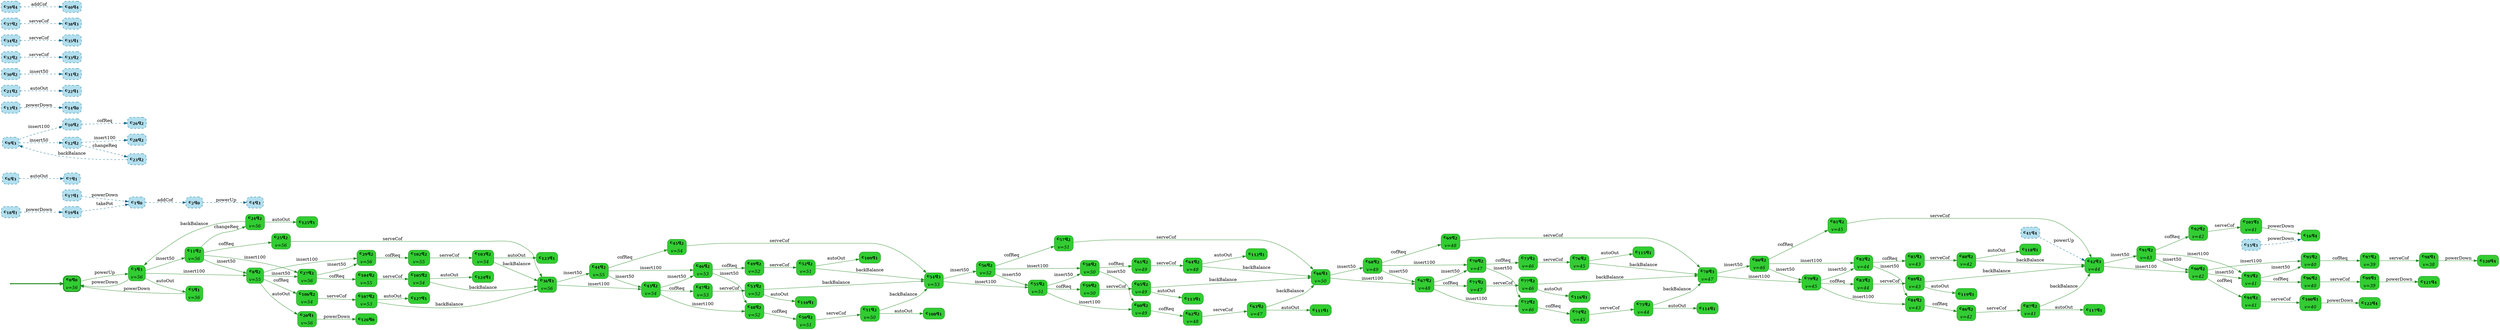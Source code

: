 digraph g {

	rankdir="LR"

	__invisible__[shape="point", color="forestgreen"]
	c0q0[label=<<b>c<sub>0</sub>q<sub>0</sub></b><br/><br/><i>v=56</i>>, shape="box", style="rounded, filled", fillcolor="limegreen", color="forestgreen", penwidth=3] // Initial
	c3q3[label=<<b>c<sub>3</sub>q<sub>3</sub></b><br/><br/><i>v=56</i>>, shape="box", style="rounded, filled", fillcolor="limegreen", color="forestgreen"]
	c5q1[label=<<b>c<sub>5</sub>q<sub>1</sub></b><br/><br/><i>v=56</i>>, shape="box", style="rounded, filled", fillcolor="limegreen", color="forestgreen"]
	c8q2[label=<<b>c<sub>8</sub>q<sub>2</sub></b><br/><br/><i>v=55</i>>, shape="box", style="rounded, filled", fillcolor="limegreen", color="forestgreen"]
	c20q1[label=<<b>c<sub>20</sub>q<sub>1</sub></b><br/><br/><i>v=56</i>>, shape="box", style="rounded, filled", fillcolor="limegreen", color="forestgreen"]
	c126q0[label=<<b>c<sub>126</sub>q<sub>0</sub></b>>, shape="box", style="rounded, filled", fillcolor="limegreen", color="forestgreen"]
	c106q2[label=<<b>c<sub>106</sub>q<sub>2</sub></b><br/><br/><i>v=54</i>>, shape="box", style="rounded, filled", fillcolor="limegreen", color="forestgreen"]
	c107q2[label=<<b>c<sub>107</sub>q<sub>2</sub></b><br/><br/><i>v=53</i>>, shape="box", style="rounded, filled", fillcolor="limegreen", color="forestgreen"]
	c127q1[label=<<b>c<sub>127</sub>q<sub>1</sub></b>>, shape="box", style="rounded, filled", fillcolor="limegreen", color="forestgreen"]
	c36q3[label=<<b>c<sub>36</sub>q<sub>3</sub></b><br/><br/><i>v=56</i>>, shape="box", style="rounded, filled", fillcolor="limegreen", color="forestgreen"]
	c43q2[label=<<b>c<sub>43</sub>q<sub>2</sub></b><br/><br/><i>v=54</i>>, shape="box", style="rounded, filled", fillcolor="limegreen", color="forestgreen"]
	c47q2[label=<<b>c<sub>47</sub>q<sub>2</sub></b><br/><br/><i>v=53</i>>, shape="box", style="rounded, filled", fillcolor="limegreen", color="forestgreen"]
	c53q2[label=<<b>c<sub>53</sub>q<sub>2</sub></b><br/><br/><i>v=52</i>>, shape="box", style="rounded, filled", fillcolor="limegreen", color="forestgreen"]
	c110q1[label=<<b>c<sub>110</sub>q<sub>1</sub></b>>, shape="box", style="rounded, filled", fillcolor="limegreen", color="forestgreen"]
	c54q3[label=<<b>c<sub>54</sub>q<sub>3</sub></b><br/><br/><i>v=53</i>>, shape="box", style="rounded, filled", fillcolor="limegreen", color="forestgreen"]
	c55q2[label=<<b>c<sub>55</sub>q<sub>2</sub></b><br/><br/><i>v=51</i>>, shape="box", style="rounded, filled", fillcolor="limegreen", color="forestgreen"]
	c59q2[label=<<b>c<sub>59</sub>q<sub>2</sub></b><br/><br/><i>v=50</i>>, shape="box", style="rounded, filled", fillcolor="limegreen", color="forestgreen"]
	c65q2[label=<<b>c<sub>65</sub>q<sub>2</sub></b><br/><br/><i>v=49</i>>, shape="box", style="rounded, filled", fillcolor="limegreen", color="forestgreen"]
	c113q1[label=<<b>c<sub>113</sub>q<sub>1</sub></b>>, shape="box", style="rounded, filled", fillcolor="limegreen", color="forestgreen"]
	c66q3[label=<<b>c<sub>66</sub>q<sub>3</sub></b><br/><br/><i>v=50</i>>, shape="box", style="rounded, filled", fillcolor="limegreen", color="forestgreen"]
	c67q2[label=<<b>c<sub>67</sub>q<sub>2</sub></b><br/><br/><i>v=48</i>>, shape="box", style="rounded, filled", fillcolor="limegreen", color="forestgreen"]
	c71q2[label=<<b>c<sub>71</sub>q<sub>2</sub></b><br/><br/><i>v=47</i>>, shape="box", style="rounded, filled", fillcolor="limegreen", color="forestgreen"]
	c77q2[label=<<b>c<sub>77</sub>q<sub>2</sub></b><br/><br/><i>v=46</i>>, shape="box", style="rounded, filled", fillcolor="limegreen", color="forestgreen"]
	c116q1[label=<<b>c<sub>116</sub>q<sub>1</sub></b>>, shape="box", style="rounded, filled", fillcolor="limegreen", color="forestgreen"]
	c78q3[label=<<b>c<sub>78</sub>q<sub>3</sub></b><br/><br/><i>v=47</i>>, shape="box", style="rounded, filled", fillcolor="limegreen", color="forestgreen"]
	c79q2[label=<<b>c<sub>79</sub>q<sub>2</sub></b><br/><br/><i>v=45</i>>, shape="box", style="rounded, filled", fillcolor="limegreen", color="forestgreen"]
	c83q2[label=<<b>c<sub>83</sub>q<sub>2</sub></b><br/><br/><i>v=44</i>>, shape="box", style="rounded, filled", fillcolor="limegreen", color="forestgreen"]
	c89q2[label=<<b>c<sub>89</sub>q<sub>2</sub></b><br/><br/><i>v=43</i>>, shape="box", style="rounded, filled", fillcolor="limegreen", color="forestgreen"]
	c119q1[label=<<b>c<sub>119</sub>q<sub>1</sub></b>>, shape="box", style="rounded, filled", fillcolor="limegreen", color="forestgreen"]
	c42q3[label=<<b>c<sub>42</sub>q<sub>3</sub></b><br/><br/><i>v=44</i>>, shape="box", style="rounded, filled", fillcolor="limegreen", color="forestgreen"]
	c90q2[label=<<b>c<sub>90</sub>q<sub>2</sub></b><br/><br/><i>v=42</i>>, shape="box", style="rounded, filled", fillcolor="limegreen", color="forestgreen"]
	c94q2[label=<<b>c<sub>94</sub>q<sub>2</sub></b><br/><br/><i>v=41</i>>, shape="box", style="rounded, filled", fillcolor="limegreen", color="forestgreen"]
	c100q1[label=<<b>c<sub>100</sub>q<sub>1</sub></b><br/><br/><i>v=40</i>>, shape="box", style="rounded, filled", fillcolor="limegreen", color="forestgreen"]
	c122q4[label=<<b>c<sub>122</sub>q<sub>4</sub></b>>, shape="box", style="rounded, filled", fillcolor="limegreen", color="forestgreen"]
	c95q2[label=<<b>c<sub>95</sub>q<sub>2</sub></b><br/><br/><i>v=40</i>>, shape="box", style="rounded, filled", fillcolor="limegreen", color="forestgreen"]
	c97q2[label=<<b>c<sub>97</sub>q<sub>2</sub></b><br/><br/><i>v=39</i>>, shape="box", style="rounded, filled", fillcolor="limegreen", color="forestgreen"]
	c98q1[label=<<b>c<sub>98</sub>q<sub>1</sub></b><br/><br/><i>v=38</i>>, shape="box", style="rounded, filled", fillcolor="limegreen", color="forestgreen"]
	c120q4[label=<<b>c<sub>120</sub>q<sub>4</sub></b>>, shape="box", style="rounded, filled", fillcolor="limegreen", color="forestgreen"]
	c93q2[label=<<b>c<sub>93</sub>q<sub>2</sub></b><br/><br/><i>v=41</i>>, shape="box", style="rounded, filled", fillcolor="limegreen", color="forestgreen"]
	c96q2[label=<<b>c<sub>96</sub>q<sub>2</sub></b><br/><br/><i>v=40</i>>, shape="box", style="rounded, filled", fillcolor="limegreen", color="forestgreen"]
	c99q1[label=<<b>c<sub>99</sub>q<sub>1</sub></b><br/><br/><i>v=39</i>>, shape="box", style="rounded, filled", fillcolor="limegreen", color="forestgreen"]
	c121q4[label=<<b>c<sub>121</sub>q<sub>4</sub></b>>, shape="box", style="rounded, filled", fillcolor="limegreen", color="forestgreen"]
	c91q2[label=<<b>c<sub>91</sub>q<sub>2</sub></b><br/><br/><i>v=43</i>>, shape="box", style="rounded, filled", fillcolor="limegreen", color="forestgreen"]
	c92q2[label=<<b>c<sub>92</sub>q<sub>2</sub></b><br/><br/><i>v=42</i>>, shape="box", style="rounded, filled", fillcolor="limegreen", color="forestgreen"]
	c101q1[label=<<b>c<sub>101</sub>q<sub>1</sub></b><br/><br/><i>v=41</i>>, shape="box", style="rounded, filled", fillcolor="limegreen", color="forestgreen"]
	c16q4[label=<<b>c<sub>16</sub>q<sub>4</sub></b>>, shape="box", style="rounded, filled", fillcolor="limegreen", color="forestgreen"]
	c84q2[label=<<b>c<sub>84</sub>q<sub>2</sub></b><br/><br/><i>v=43</i>>, shape="box", style="rounded, filled", fillcolor="limegreen", color="forestgreen"]
	c86q2[label=<<b>c<sub>86</sub>q<sub>2</sub></b><br/><br/><i>v=42</i>>, shape="box", style="rounded, filled", fillcolor="limegreen", color="forestgreen"]
	c87q2[label=<<b>c<sub>87</sub>q<sub>2</sub></b><br/><br/><i>v=41</i>>, shape="box", style="rounded, filled", fillcolor="limegreen", color="forestgreen"]
	c117q1[label=<<b>c<sub>117</sub>q<sub>1</sub></b>>, shape="box", style="rounded, filled", fillcolor="limegreen", color="forestgreen"]
	c82q2[label=<<b>c<sub>82</sub>q<sub>2</sub></b><br/><br/><i>v=44</i>>, shape="box", style="rounded, filled", fillcolor="limegreen", color="forestgreen"]
	c85q2[label=<<b>c<sub>85</sub>q<sub>2</sub></b><br/><br/><i>v=43</i>>, shape="box", style="rounded, filled", fillcolor="limegreen", color="forestgreen"]
	c88q2[label=<<b>c<sub>88</sub>q<sub>2</sub></b><br/><br/><i>v=42</i>>, shape="box", style="rounded, filled", fillcolor="limegreen", color="forestgreen"]
	c118q1[label=<<b>c<sub>118</sub>q<sub>1</sub></b>>, shape="box", style="rounded, filled", fillcolor="limegreen", color="forestgreen"]
	c80q2[label=<<b>c<sub>80</sub>q<sub>2</sub></b><br/><br/><i>v=46</i>>, shape="box", style="rounded, filled", fillcolor="limegreen", color="forestgreen"]
	c81q2[label=<<b>c<sub>81</sub>q<sub>2</sub></b><br/><br/><i>v=45</i>>, shape="box", style="rounded, filled", fillcolor="limegreen", color="forestgreen"]
	c72q2[label=<<b>c<sub>72</sub>q<sub>2</sub></b><br/><br/><i>v=46</i>>, shape="box", style="rounded, filled", fillcolor="limegreen", color="forestgreen"]
	c74q2[label=<<b>c<sub>74</sub>q<sub>2</sub></b><br/><br/><i>v=45</i>>, shape="box", style="rounded, filled", fillcolor="limegreen", color="forestgreen"]
	c75q2[label=<<b>c<sub>75</sub>q<sub>2</sub></b><br/><br/><i>v=44</i>>, shape="box", style="rounded, filled", fillcolor="limegreen", color="forestgreen"]
	c114q1[label=<<b>c<sub>114</sub>q<sub>1</sub></b>>, shape="box", style="rounded, filled", fillcolor="limegreen", color="forestgreen"]
	c70q2[label=<<b>c<sub>70</sub>q<sub>2</sub></b><br/><br/><i>v=47</i>>, shape="box", style="rounded, filled", fillcolor="limegreen", color="forestgreen"]
	c73q2[label=<<b>c<sub>73</sub>q<sub>2</sub></b><br/><br/><i>v=46</i>>, shape="box", style="rounded, filled", fillcolor="limegreen", color="forestgreen"]
	c76q2[label=<<b>c<sub>76</sub>q<sub>2</sub></b><br/><br/><i>v=45</i>>, shape="box", style="rounded, filled", fillcolor="limegreen", color="forestgreen"]
	c115q1[label=<<b>c<sub>115</sub>q<sub>1</sub></b>>, shape="box", style="rounded, filled", fillcolor="limegreen", color="forestgreen"]
	c68q2[label=<<b>c<sub>68</sub>q<sub>2</sub></b><br/><br/><i>v=49</i>>, shape="box", style="rounded, filled", fillcolor="limegreen", color="forestgreen"]
	c69q2[label=<<b>c<sub>69</sub>q<sub>2</sub></b><br/><br/><i>v=48</i>>, shape="box", style="rounded, filled", fillcolor="limegreen", color="forestgreen"]
	c60q2[label=<<b>c<sub>60</sub>q<sub>2</sub></b><br/><br/><i>v=49</i>>, shape="box", style="rounded, filled", fillcolor="limegreen", color="forestgreen"]
	c62q2[label=<<b>c<sub>62</sub>q<sub>2</sub></b><br/><br/><i>v=48</i>>, shape="box", style="rounded, filled", fillcolor="limegreen", color="forestgreen"]
	c63q2[label=<<b>c<sub>63</sub>q<sub>2</sub></b><br/><br/><i>v=47</i>>, shape="box", style="rounded, filled", fillcolor="limegreen", color="forestgreen"]
	c111q1[label=<<b>c<sub>111</sub>q<sub>1</sub></b>>, shape="box", style="rounded, filled", fillcolor="limegreen", color="forestgreen"]
	c58q2[label=<<b>c<sub>58</sub>q<sub>2</sub></b><br/><br/><i>v=50</i>>, shape="box", style="rounded, filled", fillcolor="limegreen", color="forestgreen"]
	c61q2[label=<<b>c<sub>61</sub>q<sub>2</sub></b><br/><br/><i>v=49</i>>, shape="box", style="rounded, filled", fillcolor="limegreen", color="forestgreen"]
	c64q2[label=<<b>c<sub>64</sub>q<sub>2</sub></b><br/><br/><i>v=48</i>>, shape="box", style="rounded, filled", fillcolor="limegreen", color="forestgreen"]
	c112q1[label=<<b>c<sub>112</sub>q<sub>1</sub></b>>, shape="box", style="rounded, filled", fillcolor="limegreen", color="forestgreen"]
	c56q2[label=<<b>c<sub>56</sub>q<sub>2</sub></b><br/><br/><i>v=52</i>>, shape="box", style="rounded, filled", fillcolor="limegreen", color="forestgreen"]
	c57q2[label=<<b>c<sub>57</sub>q<sub>2</sub></b><br/><br/><i>v=51</i>>, shape="box", style="rounded, filled", fillcolor="limegreen", color="forestgreen"]
	c48q2[label=<<b>c<sub>48</sub>q<sub>2</sub></b><br/><br/><i>v=52</i>>, shape="box", style="rounded, filled", fillcolor="limegreen", color="forestgreen"]
	c50q2[label=<<b>c<sub>50</sub>q<sub>2</sub></b><br/><br/><i>v=51</i>>, shape="box", style="rounded, filled", fillcolor="limegreen", color="forestgreen"]
	c51q2[label=<<b>c<sub>51</sub>q<sub>2</sub></b><br/><br/><i>v=50</i>>, shape="box", style="rounded, filled", fillcolor="limegreen", color="forestgreen"]
	c108q1[label=<<b>c<sub>108</sub>q<sub>1</sub></b>>, shape="box", style="rounded, filled", fillcolor="limegreen", color="forestgreen"]
	c46q2[label=<<b>c<sub>46</sub>q<sub>2</sub></b><br/><br/><i>v=53</i>>, shape="box", style="rounded, filled", fillcolor="limegreen", color="forestgreen"]
	c49q2[label=<<b>c<sub>49</sub>q<sub>2</sub></b><br/><br/><i>v=52</i>>, shape="box", style="rounded, filled", fillcolor="limegreen", color="forestgreen"]
	c52q2[label=<<b>c<sub>52</sub>q<sub>2</sub></b><br/><br/><i>v=51</i>>, shape="box", style="rounded, filled", fillcolor="limegreen", color="forestgreen"]
	c109q1[label=<<b>c<sub>109</sub>q<sub>1</sub></b>>, shape="box", style="rounded, filled", fillcolor="limegreen", color="forestgreen"]
	c44q2[label=<<b>c<sub>44</sub>q<sub>2</sub></b><br/><br/><i>v=55</i>>, shape="box", style="rounded, filled", fillcolor="limegreen", color="forestgreen"]
	c45q2[label=<<b>c<sub>45</sub>q<sub>2</sub></b><br/><br/><i>v=54</i>>, shape="box", style="rounded, filled", fillcolor="limegreen", color="forestgreen"]
	c29q2[label=<<b>c<sub>29</sub>q<sub>2</sub></b><br/><br/><i>v=56</i>>, shape="box", style="rounded, filled", fillcolor="limegreen", color="forestgreen"]
	c102q2[label=<<b>c<sub>102</sub>q<sub>2</sub></b><br/><br/><i>v=55</i>>, shape="box", style="rounded, filled", fillcolor="limegreen", color="forestgreen"]
	c103q2[label=<<b>c<sub>103</sub>q<sub>2</sub></b><br/><br/><i>v=54</i>>, shape="box", style="rounded, filled", fillcolor="limegreen", color="forestgreen"]
	c123q1[label=<<b>c<sub>123</sub>q<sub>1</sub></b>>, shape="box", style="rounded, filled", fillcolor="limegreen", color="forestgreen"]
	c27q2[label=<<b>c<sub>27</sub>q<sub>2</sub></b><br/><br/><i>v=56</i>>, shape="box", style="rounded, filled", fillcolor="limegreen", color="forestgreen"]
	c104q2[label=<<b>c<sub>104</sub>q<sub>2</sub></b><br/><br/><i>v=55</i>>, shape="box", style="rounded, filled", fillcolor="limegreen", color="forestgreen"]
	c105q2[label=<<b>c<sub>105</sub>q<sub>2</sub></b><br/><br/><i>v=54</i>>, shape="box", style="rounded, filled", fillcolor="limegreen", color="forestgreen"]
	c124q1[label=<<b>c<sub>124</sub>q<sub>1</sub></b>>, shape="box", style="rounded, filled", fillcolor="limegreen", color="forestgreen"]
	c11q2[label=<<b>c<sub>11</sub>q<sub>2</sub></b><br/><br/><i>v=56</i>>, shape="box", style="rounded, filled", fillcolor="limegreen", color="forestgreen"]
	c24q2[label=<<b>c<sub>24</sub>q<sub>2</sub></b><br/><br/><i>v=56</i>>, shape="box", style="rounded, filled", fillcolor="limegreen", color="forestgreen"]
	c125q1[label=<<b>c<sub>125</sub>q<sub>1</sub></b>>, shape="box", style="rounded, filled", fillcolor="limegreen", color="forestgreen"]
	c25q2[label=<<b>c<sub>25</sub>q<sub>2</sub></b><br/><br/><i>v=56</i>>, shape="box", style="rounded, filled", fillcolor="limegreen", color="forestgreen"]
	c1q0[label=<<b>c<sub>1</sub>q<sub>0</sub></b>>, shape="box", style="rounded, filled, dashed", fillcolor="lightblue2", color="deepskyblue4"]
	c2q0[label=<<b>c<sub>2</sub>q<sub>0</sub></b>>, shape="box", style="rounded, filled, dashed", fillcolor="lightblue2", color="deepskyblue4"]
	c4q3[label=<<b>c<sub>4</sub>q<sub>3</sub></b>>, shape="box", style="rounded, filled, dashed", fillcolor="lightblue2", color="deepskyblue4"]
	c6q3[label=<<b>c<sub>6</sub>q<sub>3</sub></b>>, shape="box", style="rounded, filled, dashed", fillcolor="lightblue2", color="deepskyblue4"]
	c7q1[label=<<b>c<sub>7</sub>q<sub>1</sub></b>>, shape="box", style="rounded, filled, dashed", fillcolor="lightblue2", color="deepskyblue4"]
	c9q3[label=<<b>c<sub>9</sub>q<sub>3</sub></b>>, shape="box", style="rounded, filled, dashed", fillcolor="lightblue2", color="deepskyblue4"]
	c10q2[label=<<b>c<sub>10</sub>q<sub>2</sub></b>>, shape="box", style="rounded, filled, dashed", fillcolor="lightblue2", color="deepskyblue4"]
	c12q2[label=<<b>c<sub>12</sub>q<sub>2</sub></b>>, shape="box", style="rounded, filled, dashed", fillcolor="lightblue2", color="deepskyblue4"]
	c13q3[label=<<b>c<sub>13</sub>q<sub>3</sub></b>>, shape="box", style="rounded, filled, dashed", fillcolor="lightblue2", color="deepskyblue4"]
	c14q0[label=<<b>c<sub>14</sub>q<sub>0</sub></b>>, shape="box", style="rounded, filled, dashed", fillcolor="lightblue2", color="deepskyblue4"]
	c15q3[label=<<b>c<sub>15</sub>q<sub>3</sub></b>>, shape="box", style="rounded, filled, dashed", fillcolor="lightblue2", color="deepskyblue4"]
	c17q1[label=<<b>c<sub>17</sub>q<sub>1</sub></b>>, shape="box", style="rounded, filled, dashed", fillcolor="lightblue2", color="deepskyblue4"]
	c18q1[label=<<b>c<sub>18</sub>q<sub>1</sub></b>>, shape="box", style="rounded, filled, dashed", fillcolor="lightblue2", color="deepskyblue4"]
	c19q4[label=<<b>c<sub>19</sub>q<sub>4</sub></b>>, shape="box", style="rounded, filled, dashed", fillcolor="lightblue2", color="deepskyblue4"]
	c21q2[label=<<b>c<sub>21</sub>q<sub>2</sub></b>>, shape="box", style="rounded, filled, dashed", fillcolor="lightblue2", color="deepskyblue4"]
	c22q1[label=<<b>c<sub>22</sub>q<sub>1</sub></b>>, shape="box", style="rounded, filled, dashed", fillcolor="lightblue2", color="deepskyblue4"]
	c23q2[label=<<b>c<sub>23</sub>q<sub>2</sub></b>>, shape="box", style="rounded, filled, dashed", fillcolor="lightblue2", color="deepskyblue4"]
	c26q2[label=<<b>c<sub>26</sub>q<sub>2</sub></b>>, shape="box", style="rounded, filled, dashed", fillcolor="lightblue2", color="deepskyblue4"]
	c28q2[label=<<b>c<sub>28</sub>q<sub>2</sub></b>>, shape="box", style="rounded, filled, dashed", fillcolor="lightblue2", color="deepskyblue4"]
	c30q2[label=<<b>c<sub>30</sub>q<sub>2</sub></b>>, shape="box", style="rounded, filled, dashed", fillcolor="lightblue2", color="deepskyblue4"]
	c31q2[label=<<b>c<sub>31</sub>q<sub>2</sub></b>>, shape="box", style="rounded, filled, dashed", fillcolor="lightblue2", color="deepskyblue4"]
	c32q2[label=<<b>c<sub>32</sub>q<sub>2</sub></b>>, shape="box", style="rounded, filled, dashed", fillcolor="lightblue2", color="deepskyblue4"]
	c33q2[label=<<b>c<sub>33</sub>q<sub>2</sub></b>>, shape="box", style="rounded, filled, dashed", fillcolor="lightblue2", color="deepskyblue4"]
	c34q2[label=<<b>c<sub>34</sub>q<sub>2</sub></b>>, shape="box", style="rounded, filled, dashed", fillcolor="lightblue2", color="deepskyblue4"]
	c35q1[label=<<b>c<sub>35</sub>q<sub>1</sub></b>>, shape="box", style="rounded, filled, dashed", fillcolor="lightblue2", color="deepskyblue4"]
	c37q2[label=<<b>c<sub>37</sub>q<sub>2</sub></b>>, shape="box", style="rounded, filled, dashed", fillcolor="lightblue2", color="deepskyblue4"]
	c38q3[label=<<b>c<sub>38</sub>q<sub>3</sub></b>>, shape="box", style="rounded, filled, dashed", fillcolor="lightblue2", color="deepskyblue4"]
	c39q4[label=<<b>c<sub>39</sub>q<sub>4</sub></b>>, shape="box", style="rounded, filled, dashed", fillcolor="lightblue2", color="deepskyblue4"]
	c40q4[label=<<b>c<sub>40</sub>q<sub>4</sub></b>>, shape="box", style="rounded, filled, dashed", fillcolor="lightblue2", color="deepskyblue4"]
	c41q4[label=<<b>c<sub>41</sub>q<sub>4</sub></b>>, shape="box", style="rounded, filled, dashed", fillcolor="lightblue2", color="deepskyblue4"]

	__invisible__ -> c0q0[penwidth=3, color="forestgreen"]
	c0q0 -> c3q3[label=<powerUp>, color="forestgreen"]
	c3q3 -> c5q1[label=<autoOut>, color="forestgreen"]
	c5q1 -> c0q0[label=<powerDown>, color="forestgreen"]
	c3q3 -> c8q2[label=<insert100>, color="forestgreen"]
	c8q2 -> c20q1[label=<autoOut>, color="forestgreen"]
	c20q1 -> c126q0[label=<powerDown>, color="forestgreen"]
	c8q2 -> c106q2[label=<cofReq>, color="forestgreen"]
	c106q2 -> c107q2[label=<serveCof>, color="forestgreen"]
	c107q2 -> c127q1[label=<autoOut>, color="forestgreen"]
	c107q2 -> c36q3[label=<backBalance>, color="forestgreen"]
	c36q3 -> c43q2[label=<insert100>, color="forestgreen"]
	c43q2 -> c47q2[label=<cofReq>, color="forestgreen"]
	c47q2 -> c53q2[label=<serveCof>, color="forestgreen"]
	c53q2 -> c110q1[label=<autoOut>, color="forestgreen"]
	c53q2 -> c54q3[label=<backBalance>, color="forestgreen"]
	c54q3 -> c55q2[label=<insert100>, color="forestgreen"]
	c55q2 -> c59q2[label=<cofReq>, color="forestgreen"]
	c59q2 -> c65q2[label=<serveCof>, color="forestgreen"]
	c65q2 -> c113q1[label=<autoOut>, color="forestgreen"]
	c65q2 -> c66q3[label=<backBalance>, color="forestgreen"]
	c66q3 -> c67q2[label=<insert100>, color="forestgreen"]
	c67q2 -> c71q2[label=<cofReq>, color="forestgreen"]
	c71q2 -> c77q2[label=<serveCof>, color="forestgreen"]
	c77q2 -> c116q1[label=<autoOut>, color="forestgreen"]
	c77q2 -> c78q3[label=<backBalance>, color="forestgreen"]
	c78q3 -> c79q2[label=<insert100>, color="forestgreen"]
	c79q2 -> c83q2[label=<cofReq>, color="forestgreen"]
	c83q2 -> c89q2[label=<serveCof>, color="forestgreen"]
	c89q2 -> c119q1[label=<autoOut>, color="forestgreen"]
	c89q2 -> c42q3[label=<backBalance>, color="forestgreen"]
	c42q3 -> c90q2[label=<insert100>, color="forestgreen"]
	c90q2 -> c94q2[label=<cofReq>, color="forestgreen"]
	c94q2 -> c100q1[label=<serveCof>, color="forestgreen"]
	c100q1 -> c122q4[label=<powerDown>, color="forestgreen"]
	c90q2 -> c95q2[label=<insert100>, color="forestgreen"]
	c95q2 -> c97q2[label=<cofReq>, color="forestgreen"]
	c97q2 -> c98q1[label=<serveCof>, color="forestgreen"]
	c98q1 -> c120q4[label=<powerDown>, color="forestgreen"]
	c90q2 -> c93q2[label=<insert50>, color="forestgreen"]
	c93q2 -> c96q2[label=<cofReq>, color="forestgreen"]
	c96q2 -> c99q1[label=<serveCof>, color="forestgreen"]
	c99q1 -> c121q4[label=<powerDown>, color="forestgreen"]
	c93q2 -> c95q2[label=<insert50>, color="forestgreen"]
	c42q3 -> c91q2[label=<insert50>, color="forestgreen"]
	c91q2 -> c92q2[label=<cofReq>, color="forestgreen"]
	c92q2 -> c101q1[label=<serveCof>, color="forestgreen"]
	c101q1 -> c16q4[label=<powerDown>, color="forestgreen"]
	c91q2 -> c93q2[label=<insert100>, color="forestgreen"]
	c91q2 -> c90q2[label=<insert50>, color="forestgreen"]
	c79q2 -> c84q2[label=<insert100>, color="forestgreen"]
	c84q2 -> c86q2[label=<cofReq>, color="forestgreen"]
	c86q2 -> c87q2[label=<serveCof>, color="forestgreen"]
	c87q2 -> c117q1[label=<autoOut>, color="forestgreen"]
	c87q2 -> c42q3[label=<backBalance>, color="forestgreen"]
	c79q2 -> c82q2[label=<insert50>, color="forestgreen"]
	c82q2 -> c85q2[label=<cofReq>, color="forestgreen"]
	c85q2 -> c88q2[label=<serveCof>, color="forestgreen"]
	c88q2 -> c118q1[label=<autoOut>, color="forestgreen"]
	c88q2 -> c42q3[label=<backBalance>, color="forestgreen"]
	c82q2 -> c84q2[label=<insert50>, color="forestgreen"]
	c78q3 -> c80q2[label=<insert50>, color="forestgreen"]
	c80q2 -> c81q2[label=<cofReq>, color="forestgreen"]
	c81q2 -> c42q3[label=<serveCof>, color="forestgreen"]
	c80q2 -> c82q2[label=<insert100>, color="forestgreen"]
	c80q2 -> c79q2[label=<insert50>, color="forestgreen"]
	c67q2 -> c72q2[label=<insert100>, color="forestgreen"]
	c72q2 -> c74q2[label=<cofReq>, color="forestgreen"]
	c74q2 -> c75q2[label=<serveCof>, color="forestgreen"]
	c75q2 -> c114q1[label=<autoOut>, color="forestgreen"]
	c75q2 -> c78q3[label=<backBalance>, color="forestgreen"]
	c67q2 -> c70q2[label=<insert50>, color="forestgreen"]
	c70q2 -> c73q2[label=<cofReq>, color="forestgreen"]
	c73q2 -> c76q2[label=<serveCof>, color="forestgreen"]
	c76q2 -> c115q1[label=<autoOut>, color="forestgreen"]
	c76q2 -> c78q3[label=<backBalance>, color="forestgreen"]
	c70q2 -> c72q2[label=<insert50>, color="forestgreen"]
	c66q3 -> c68q2[label=<insert50>, color="forestgreen"]
	c68q2 -> c69q2[label=<cofReq>, color="forestgreen"]
	c69q2 -> c78q3[label=<serveCof>, color="forestgreen"]
	c68q2 -> c70q2[label=<insert100>, color="forestgreen"]
	c68q2 -> c67q2[label=<insert50>, color="forestgreen"]
	c55q2 -> c60q2[label=<insert100>, color="forestgreen"]
	c60q2 -> c62q2[label=<cofReq>, color="forestgreen"]
	c62q2 -> c63q2[label=<serveCof>, color="forestgreen"]
	c63q2 -> c111q1[label=<autoOut>, color="forestgreen"]
	c63q2 -> c66q3[label=<backBalance>, color="forestgreen"]
	c55q2 -> c58q2[label=<insert50>, color="forestgreen"]
	c58q2 -> c61q2[label=<cofReq>, color="forestgreen"]
	c61q2 -> c64q2[label=<serveCof>, color="forestgreen"]
	c64q2 -> c112q1[label=<autoOut>, color="forestgreen"]
	c64q2 -> c66q3[label=<backBalance>, color="forestgreen"]
	c58q2 -> c60q2[label=<insert50>, color="forestgreen"]
	c54q3 -> c56q2[label=<insert50>, color="forestgreen"]
	c56q2 -> c57q2[label=<cofReq>, color="forestgreen"]
	c57q2 -> c66q3[label=<serveCof>, color="forestgreen"]
	c56q2 -> c58q2[label=<insert100>, color="forestgreen"]
	c56q2 -> c55q2[label=<insert50>, color="forestgreen"]
	c43q2 -> c48q2[label=<insert100>, color="forestgreen"]
	c48q2 -> c50q2[label=<cofReq>, color="forestgreen"]
	c50q2 -> c51q2[label=<serveCof>, color="forestgreen"]
	c51q2 -> c108q1[label=<autoOut>, color="forestgreen"]
	c51q2 -> c54q3[label=<backBalance>, color="forestgreen"]
	c43q2 -> c46q2[label=<insert50>, color="forestgreen"]
	c46q2 -> c49q2[label=<cofReq>, color="forestgreen"]
	c49q2 -> c52q2[label=<serveCof>, color="forestgreen"]
	c52q2 -> c109q1[label=<autoOut>, color="forestgreen"]
	c52q2 -> c54q3[label=<backBalance>, color="forestgreen"]
	c46q2 -> c48q2[label=<insert50>, color="forestgreen"]
	c36q3 -> c44q2[label=<insert50>, color="forestgreen"]
	c44q2 -> c45q2[label=<cofReq>, color="forestgreen"]
	c45q2 -> c54q3[label=<serveCof>, color="forestgreen"]
	c44q2 -> c46q2[label=<insert100>, color="forestgreen"]
	c44q2 -> c43q2[label=<insert50>, color="forestgreen"]
	c8q2 -> c29q2[label=<insert100>, color="forestgreen"]
	c29q2 -> c102q2[label=<cofReq>, color="forestgreen"]
	c102q2 -> c103q2[label=<serveCof>, color="forestgreen"]
	c103q2 -> c123q1[label=<autoOut>, color="forestgreen"]
	c103q2 -> c36q3[label=<backBalance>, color="forestgreen"]
	c8q2 -> c27q2[label=<insert50>, color="forestgreen"]
	c27q2 -> c29q2[label=<insert50>, color="forestgreen"]
	c27q2 -> c104q2[label=<cofReq>, color="forestgreen"]
	c104q2 -> c105q2[label=<serveCof>, color="forestgreen"]
	c105q2 -> c124q1[label=<autoOut>, color="forestgreen"]
	c105q2 -> c36q3[label=<backBalance>, color="forestgreen"]
	c3q3 -> c11q2[label=<insert50>, color="forestgreen"]
	c11q2 -> c24q2[label=<changeReq>, color="forestgreen"]
	c24q2 -> c125q1[label=<autoOut>, color="forestgreen"]
	c24q2 -> c3q3[label=<backBalance>, color="forestgreen"]
	c11q2 -> c25q2[label=<cofReq>, color="forestgreen"]
	c25q2 -> c36q3[label=<serveCof>, color="forestgreen"]
	c11q2 -> c27q2[label=<insert100>, color="forestgreen"]
	c11q2 -> c8q2[label=<insert50>, color="forestgreen"]
	c3q3 -> c0q0[label=<powerDown>, color="forestgreen"]
	c1q0 -> c2q0[label=<addCof>, color="deepskyblue4", style="dashed"]
	c2q0 -> c4q3[label=<powerUp>, color="deepskyblue4", style="dashed"]
	c6q3 -> c7q1[label=<autoOut>, color="deepskyblue4", style="dashed"]
	c9q3 -> c10q2[label=<insert100>, color="deepskyblue4", style="dashed"]
	c9q3 -> c12q2[label=<insert50>, color="deepskyblue4", style="dashed"]
	c13q3 -> c14q0[label=<powerDown>, color="deepskyblue4", style="dashed"]
	c15q3 -> c16q4[label=<powerDown>, color="deepskyblue4", style="dashed"]
	c17q1 -> c1q0[label=<powerDown>, color="deepskyblue4", style="dashed"]
	c18q1 -> c19q4[label=<powerDown>, color="deepskyblue4", style="dashed"]
	c21q2 -> c22q1[label=<autoOut>, color="deepskyblue4", style="dashed"]
	c23q2 -> c9q3[label=<backBalance>, color="deepskyblue4", style="dashed"]
	c12q2 -> c23q2[label=<changeReq>, color="deepskyblue4", style="dashed"]
	c10q2 -> c26q2[label=<cofReq>, color="deepskyblue4", style="dashed"]
	c12q2 -> c28q2[label=<insert100>, color="deepskyblue4", style="dashed"]
	c30q2 -> c31q2[label=<insert50>, color="deepskyblue4", style="dashed"]
	c32q2 -> c33q2[label=<serveCof>, color="deepskyblue4", style="dashed"]
	c34q2 -> c35q1[label=<serveCof>, color="deepskyblue4", style="dashed"]
	c37q2 -> c38q3[label=<serveCof>, color="deepskyblue4", style="dashed"]
	c39q4 -> c40q4[label=<addCof>, color="deepskyblue4", style="dashed"]
	c41q4 -> c42q3[label=<powerUp>, color="deepskyblue4", style="dashed"]
	c19q4 -> c1q0[label=<takePot>, color="deepskyblue4", style="dashed"]

}
